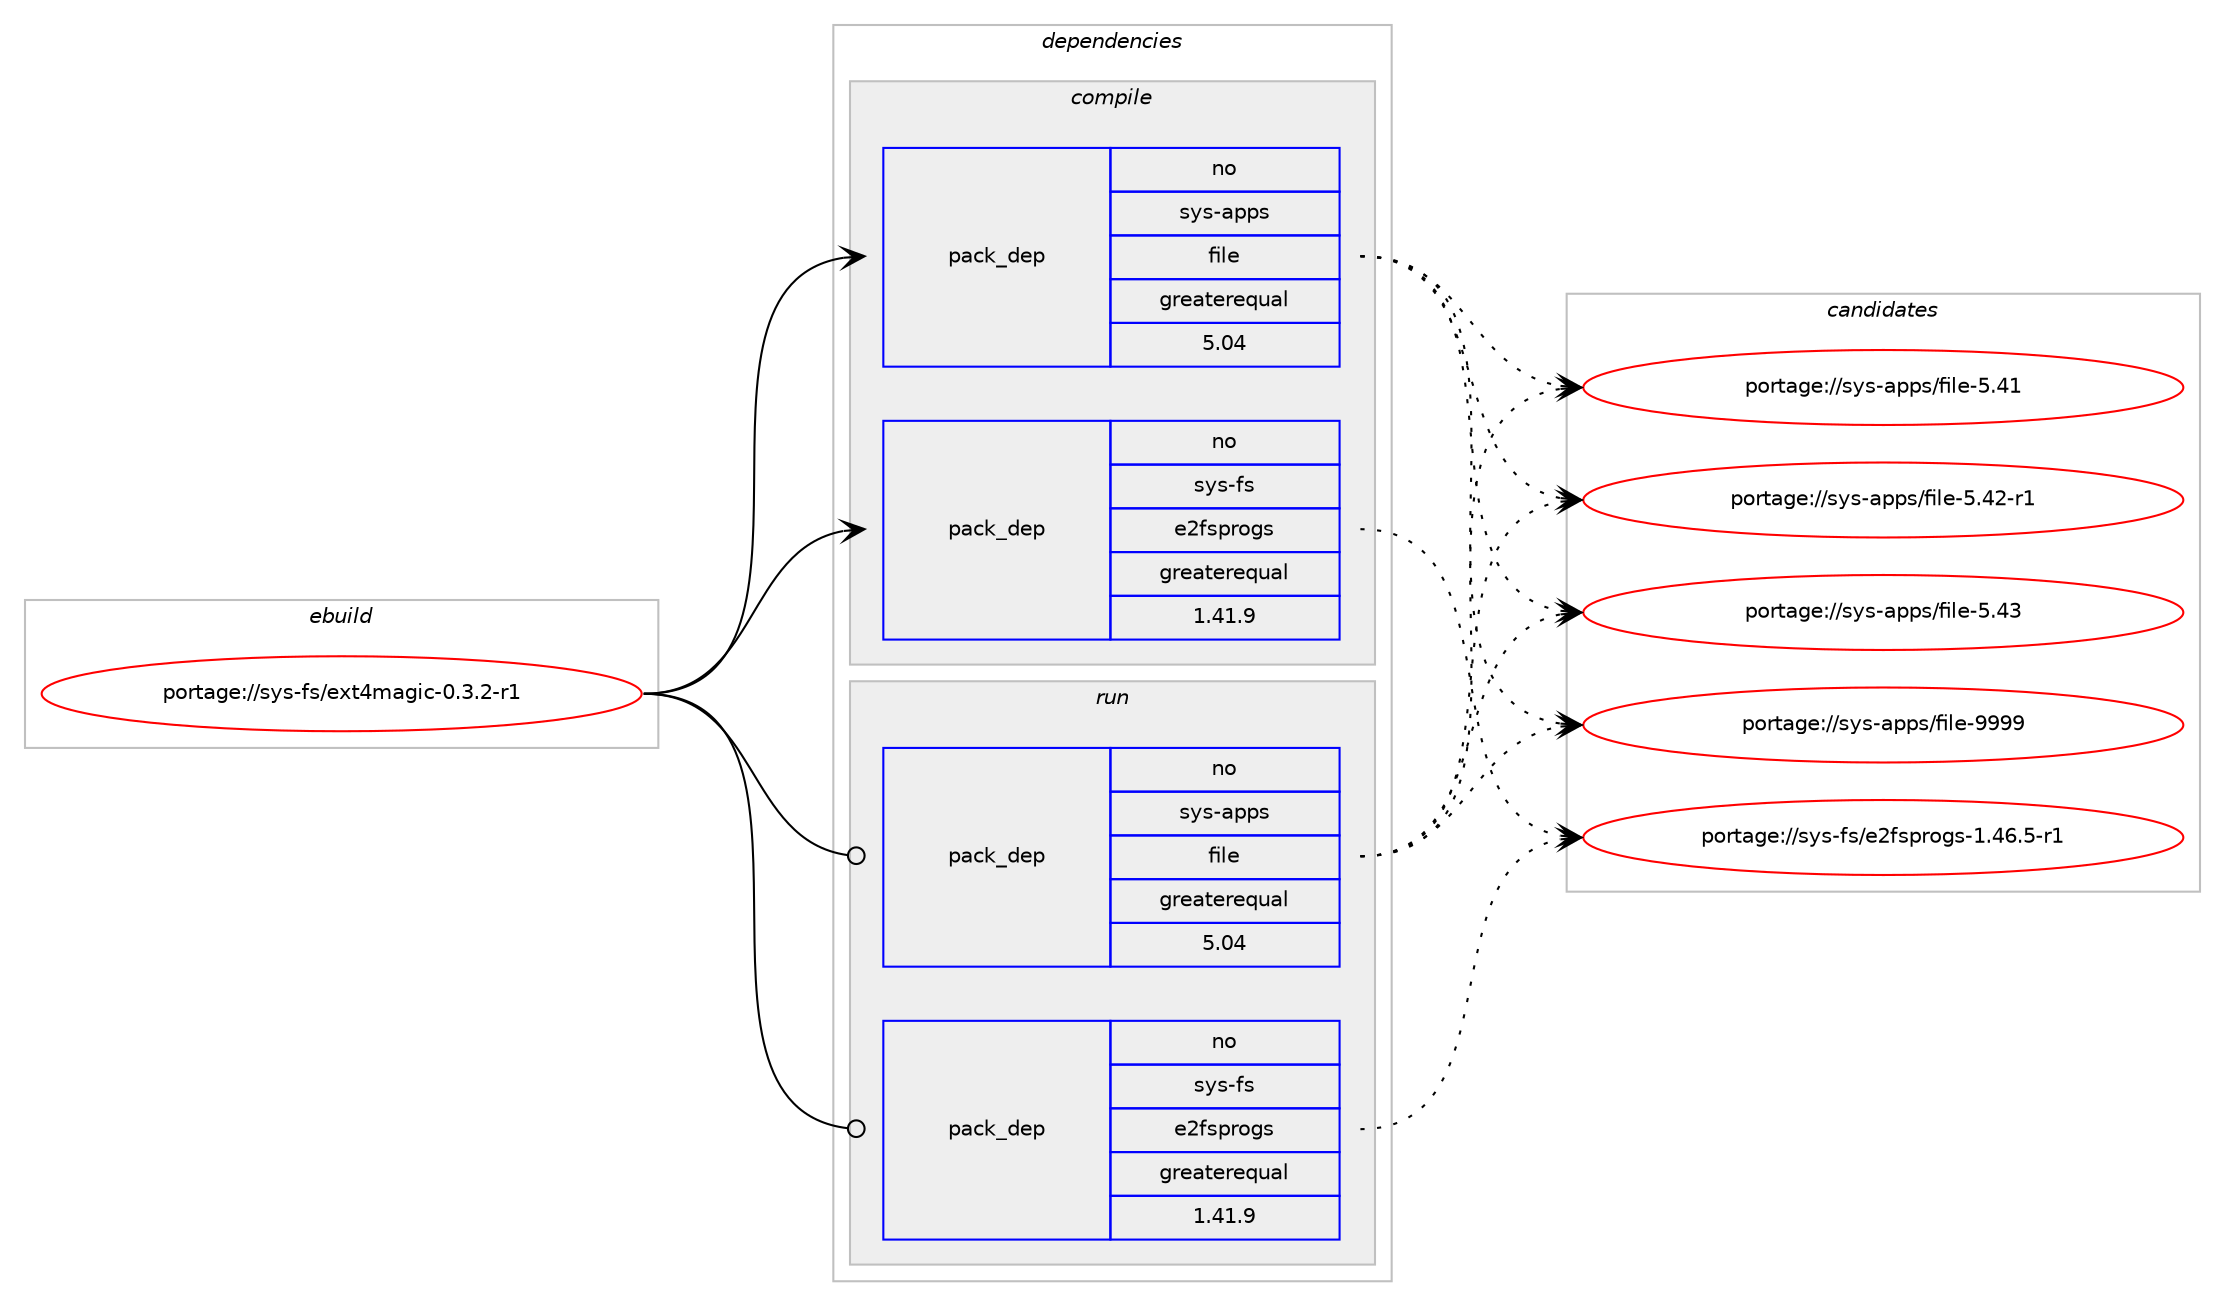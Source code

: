 digraph prolog {

# *************
# Graph options
# *************

newrank=true;
concentrate=true;
compound=true;
graph [rankdir=LR,fontname=Helvetica,fontsize=10,ranksep=1.5];#, ranksep=2.5, nodesep=0.2];
edge  [arrowhead=vee];
node  [fontname=Helvetica,fontsize=10];

# **********
# The ebuild
# **********

subgraph cluster_leftcol {
color=gray;
rank=same;
label=<<i>ebuild</i>>;
id [label="portage://sys-fs/ext4magic-0.3.2-r1", color=red, width=4, href="../sys-fs/ext4magic-0.3.2-r1.svg"];
}

# ****************
# The dependencies
# ****************

subgraph cluster_midcol {
color=gray;
label=<<i>dependencies</i>>;
subgraph cluster_compile {
fillcolor="#eeeeee";
style=filled;
label=<<i>compile</i>>;
# *** BEGIN UNKNOWN DEPENDENCY TYPE (TODO) ***
# id -> package_dependency(portage://sys-fs/ext4magic-0.3.2-r1,install,no,app-arch,bzip2,none,[,,],[],[])
# *** END UNKNOWN DEPENDENCY TYPE (TODO) ***

subgraph pack297 {
dependency669 [label=<<TABLE BORDER="0" CELLBORDER="1" CELLSPACING="0" CELLPADDING="4" WIDTH="220"><TR><TD ROWSPAN="6" CELLPADDING="30">pack_dep</TD></TR><TR><TD WIDTH="110">no</TD></TR><TR><TD>sys-apps</TD></TR><TR><TD>file</TD></TR><TR><TD>greaterequal</TD></TR><TR><TD>5.04</TD></TR></TABLE>>, shape=none, color=blue];
}
id:e -> dependency669:w [weight=20,style="solid",arrowhead="vee"];
# *** BEGIN UNKNOWN DEPENDENCY TYPE (TODO) ***
# id -> package_dependency(portage://sys-fs/ext4magic-0.3.2-r1,install,no,sys-apps,util-linux,none,[,,],[],[])
# *** END UNKNOWN DEPENDENCY TYPE (TODO) ***

subgraph pack298 {
dependency670 [label=<<TABLE BORDER="0" CELLBORDER="1" CELLSPACING="0" CELLPADDING="4" WIDTH="220"><TR><TD ROWSPAN="6" CELLPADDING="30">pack_dep</TD></TR><TR><TD WIDTH="110">no</TD></TR><TR><TD>sys-fs</TD></TR><TR><TD>e2fsprogs</TD></TR><TR><TD>greaterequal</TD></TR><TR><TD>1.41.9</TD></TR></TABLE>>, shape=none, color=blue];
}
id:e -> dependency670:w [weight=20,style="solid",arrowhead="vee"];
# *** BEGIN UNKNOWN DEPENDENCY TYPE (TODO) ***
# id -> package_dependency(portage://sys-fs/ext4magic-0.3.2-r1,install,no,sys-libs,zlib,none,[,,],[],[])
# *** END UNKNOWN DEPENDENCY TYPE (TODO) ***

}
subgraph cluster_compileandrun {
fillcolor="#eeeeee";
style=filled;
label=<<i>compile and run</i>>;
}
subgraph cluster_run {
fillcolor="#eeeeee";
style=filled;
label=<<i>run</i>>;
# *** BEGIN UNKNOWN DEPENDENCY TYPE (TODO) ***
# id -> package_dependency(portage://sys-fs/ext4magic-0.3.2-r1,run,no,app-arch,bzip2,none,[,,],[],[])
# *** END UNKNOWN DEPENDENCY TYPE (TODO) ***

subgraph pack299 {
dependency671 [label=<<TABLE BORDER="0" CELLBORDER="1" CELLSPACING="0" CELLPADDING="4" WIDTH="220"><TR><TD ROWSPAN="6" CELLPADDING="30">pack_dep</TD></TR><TR><TD WIDTH="110">no</TD></TR><TR><TD>sys-apps</TD></TR><TR><TD>file</TD></TR><TR><TD>greaterequal</TD></TR><TR><TD>5.04</TD></TR></TABLE>>, shape=none, color=blue];
}
id:e -> dependency671:w [weight=20,style="solid",arrowhead="odot"];
# *** BEGIN UNKNOWN DEPENDENCY TYPE (TODO) ***
# id -> package_dependency(portage://sys-fs/ext4magic-0.3.2-r1,run,no,sys-apps,util-linux,none,[,,],[],[])
# *** END UNKNOWN DEPENDENCY TYPE (TODO) ***

subgraph pack300 {
dependency672 [label=<<TABLE BORDER="0" CELLBORDER="1" CELLSPACING="0" CELLPADDING="4" WIDTH="220"><TR><TD ROWSPAN="6" CELLPADDING="30">pack_dep</TD></TR><TR><TD WIDTH="110">no</TD></TR><TR><TD>sys-fs</TD></TR><TR><TD>e2fsprogs</TD></TR><TR><TD>greaterequal</TD></TR><TR><TD>1.41.9</TD></TR></TABLE>>, shape=none, color=blue];
}
id:e -> dependency672:w [weight=20,style="solid",arrowhead="odot"];
# *** BEGIN UNKNOWN DEPENDENCY TYPE (TODO) ***
# id -> package_dependency(portage://sys-fs/ext4magic-0.3.2-r1,run,no,sys-libs,zlib,none,[,,],[],[])
# *** END UNKNOWN DEPENDENCY TYPE (TODO) ***

}
}

# **************
# The candidates
# **************

subgraph cluster_choices {
rank=same;
color=gray;
label=<<i>candidates</i>>;

subgraph choice297 {
color=black;
nodesep=1;
choice1151211154597112112115471021051081014553465249 [label="portage://sys-apps/file-5.41", color=red, width=4,href="../sys-apps/file-5.41.svg"];
choice11512111545971121121154710210510810145534652504511449 [label="portage://sys-apps/file-5.42-r1", color=red, width=4,href="../sys-apps/file-5.42-r1.svg"];
choice1151211154597112112115471021051081014553465251 [label="portage://sys-apps/file-5.43", color=red, width=4,href="../sys-apps/file-5.43.svg"];
choice1151211154597112112115471021051081014557575757 [label="portage://sys-apps/file-9999", color=red, width=4,href="../sys-apps/file-9999.svg"];
dependency669:e -> choice1151211154597112112115471021051081014553465249:w [style=dotted,weight="100"];
dependency669:e -> choice11512111545971121121154710210510810145534652504511449:w [style=dotted,weight="100"];
dependency669:e -> choice1151211154597112112115471021051081014553465251:w [style=dotted,weight="100"];
dependency669:e -> choice1151211154597112112115471021051081014557575757:w [style=dotted,weight="100"];
}
subgraph choice298 {
color=black;
nodesep=1;
choice115121115451021154710150102115112114111103115454946525446534511449 [label="portage://sys-fs/e2fsprogs-1.46.5-r1", color=red, width=4,href="../sys-fs/e2fsprogs-1.46.5-r1.svg"];
dependency670:e -> choice115121115451021154710150102115112114111103115454946525446534511449:w [style=dotted,weight="100"];
}
subgraph choice299 {
color=black;
nodesep=1;
choice1151211154597112112115471021051081014553465249 [label="portage://sys-apps/file-5.41", color=red, width=4,href="../sys-apps/file-5.41.svg"];
choice11512111545971121121154710210510810145534652504511449 [label="portage://sys-apps/file-5.42-r1", color=red, width=4,href="../sys-apps/file-5.42-r1.svg"];
choice1151211154597112112115471021051081014553465251 [label="portage://sys-apps/file-5.43", color=red, width=4,href="../sys-apps/file-5.43.svg"];
choice1151211154597112112115471021051081014557575757 [label="portage://sys-apps/file-9999", color=red, width=4,href="../sys-apps/file-9999.svg"];
dependency671:e -> choice1151211154597112112115471021051081014553465249:w [style=dotted,weight="100"];
dependency671:e -> choice11512111545971121121154710210510810145534652504511449:w [style=dotted,weight="100"];
dependency671:e -> choice1151211154597112112115471021051081014553465251:w [style=dotted,weight="100"];
dependency671:e -> choice1151211154597112112115471021051081014557575757:w [style=dotted,weight="100"];
}
subgraph choice300 {
color=black;
nodesep=1;
choice115121115451021154710150102115112114111103115454946525446534511449 [label="portage://sys-fs/e2fsprogs-1.46.5-r1", color=red, width=4,href="../sys-fs/e2fsprogs-1.46.5-r1.svg"];
dependency672:e -> choice115121115451021154710150102115112114111103115454946525446534511449:w [style=dotted,weight="100"];
}
}

}
